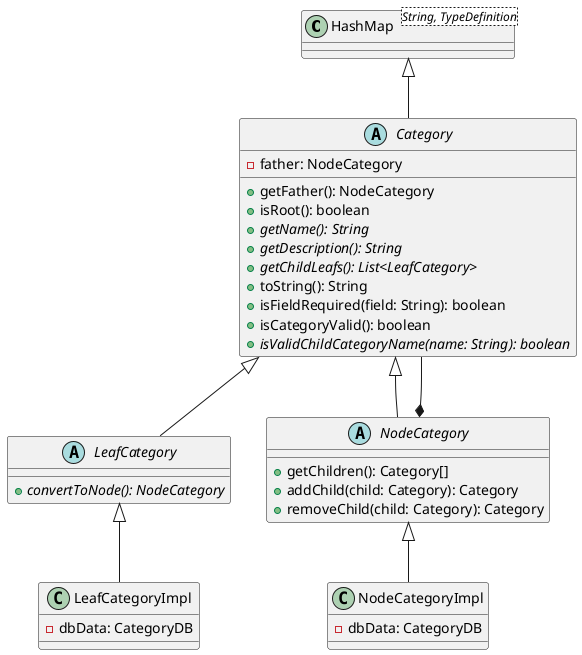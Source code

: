@startuml

class "HashMap<String, TypeDefinition>" as hashmap {}

abstract class "Category" as category extends hashmap {
    - father: NodeCategory
    + getFather(): NodeCategory
    + isRoot(): boolean
    + {abstract} getName(): String
    + {abstract} getDescription(): String
    + {abstract} getChildLeafs(): List<LeafCategory>
    + toString(): String
    + isFieldRequired(field: String): boolean
    + isCategoryValid(): boolean
    + {abstract} isValidChildCategoryName(name: String): boolean
}

abstract class "LeafCategory" as leafcategory extends category {
    + {abstract} convertToNode(): NodeCategory
}

abstract class "NodeCategory" as nodecategory extends category {
    '- children: List<Category>
    + getChildren(): Category[]
    + addChild(child: Category): Category
    + removeChild(child: Category): Category
}

nodecategory  *-- category

class LeafCategoryImpl extends leafcategory {
    - dbData: CategoryDB
}

class NodeCategoryImpl extends nodecategory {
    - dbData: CategoryDB
}

@enduml